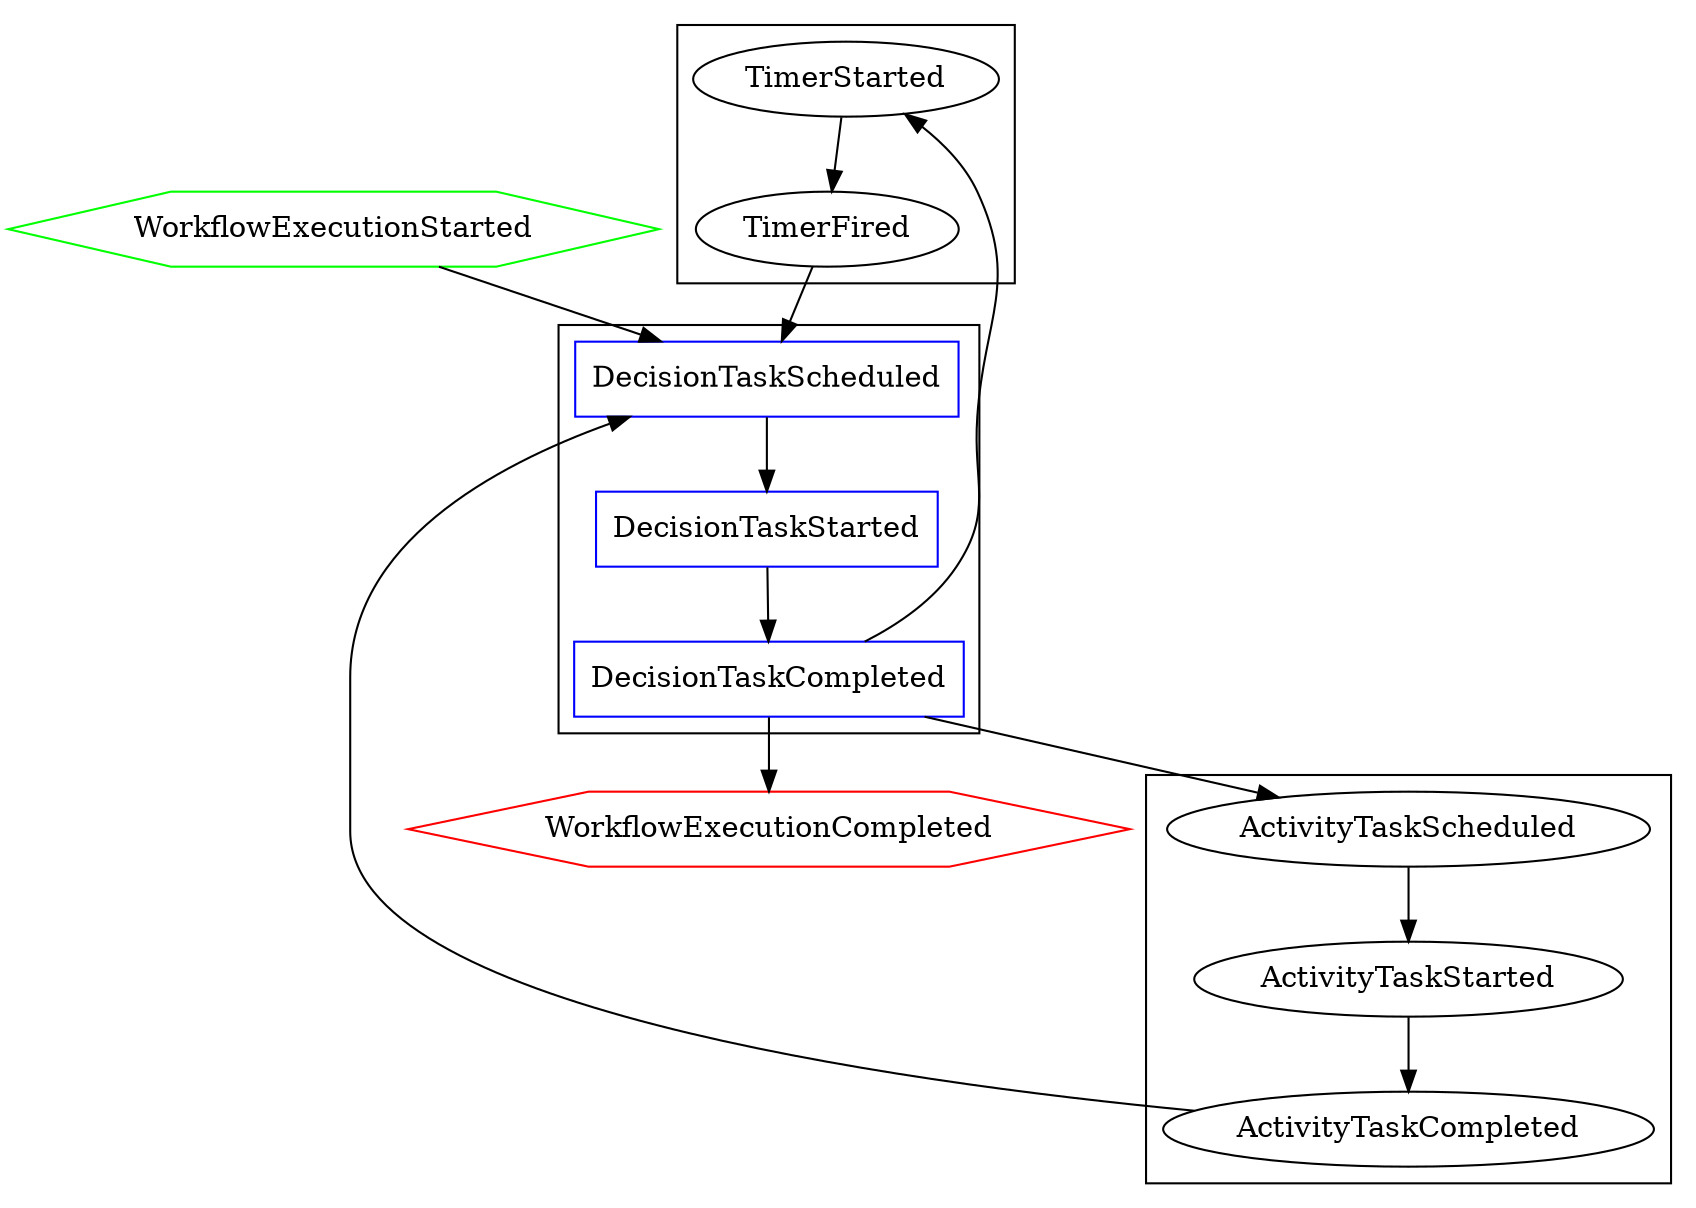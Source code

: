 digraph workflowHistory {

    WorkflowExecutionStarted [shape=hexagon color=green]
	
    subgraph clusterDecision {
        DecisionTaskScheduled [shape=rectangle color=blue]
        DecisionTaskStarted [shape=rectangle color=blue]
        DecisionTaskCompleted [shape=rectangle color=blue]
    }
    subgraph clusterTimer {
        TimerStarted
        TimerFired
    }
	subgraph clusterActivities {
        ActivityTaskScheduled
        ActivityTaskStarted
        ActivityTaskCompleted
	}
    WorkflowExecutionCompleted [shape=hexagon color=red]

    WorkflowExecutionStarted -> DecisionTaskScheduled
    DecisionTaskScheduled -> DecisionTaskStarted
    DecisionTaskStarted -> DecisionTaskCompleted
    DecisionTaskCompleted -> TimerStarted
    TimerStarted -> TimerFired
    TimerFired -> DecisionTaskScheduled
    DecisionTaskCompleted -> ActivityTaskScheduled
    ActivityTaskScheduled -> ActivityTaskStarted
    ActivityTaskStarted -> ActivityTaskCompleted
    ActivityTaskCompleted -> DecisionTaskScheduled
    DecisionTaskCompleted -> WorkflowExecutionCompleted
    WorkflowExecutionCompleted

}
